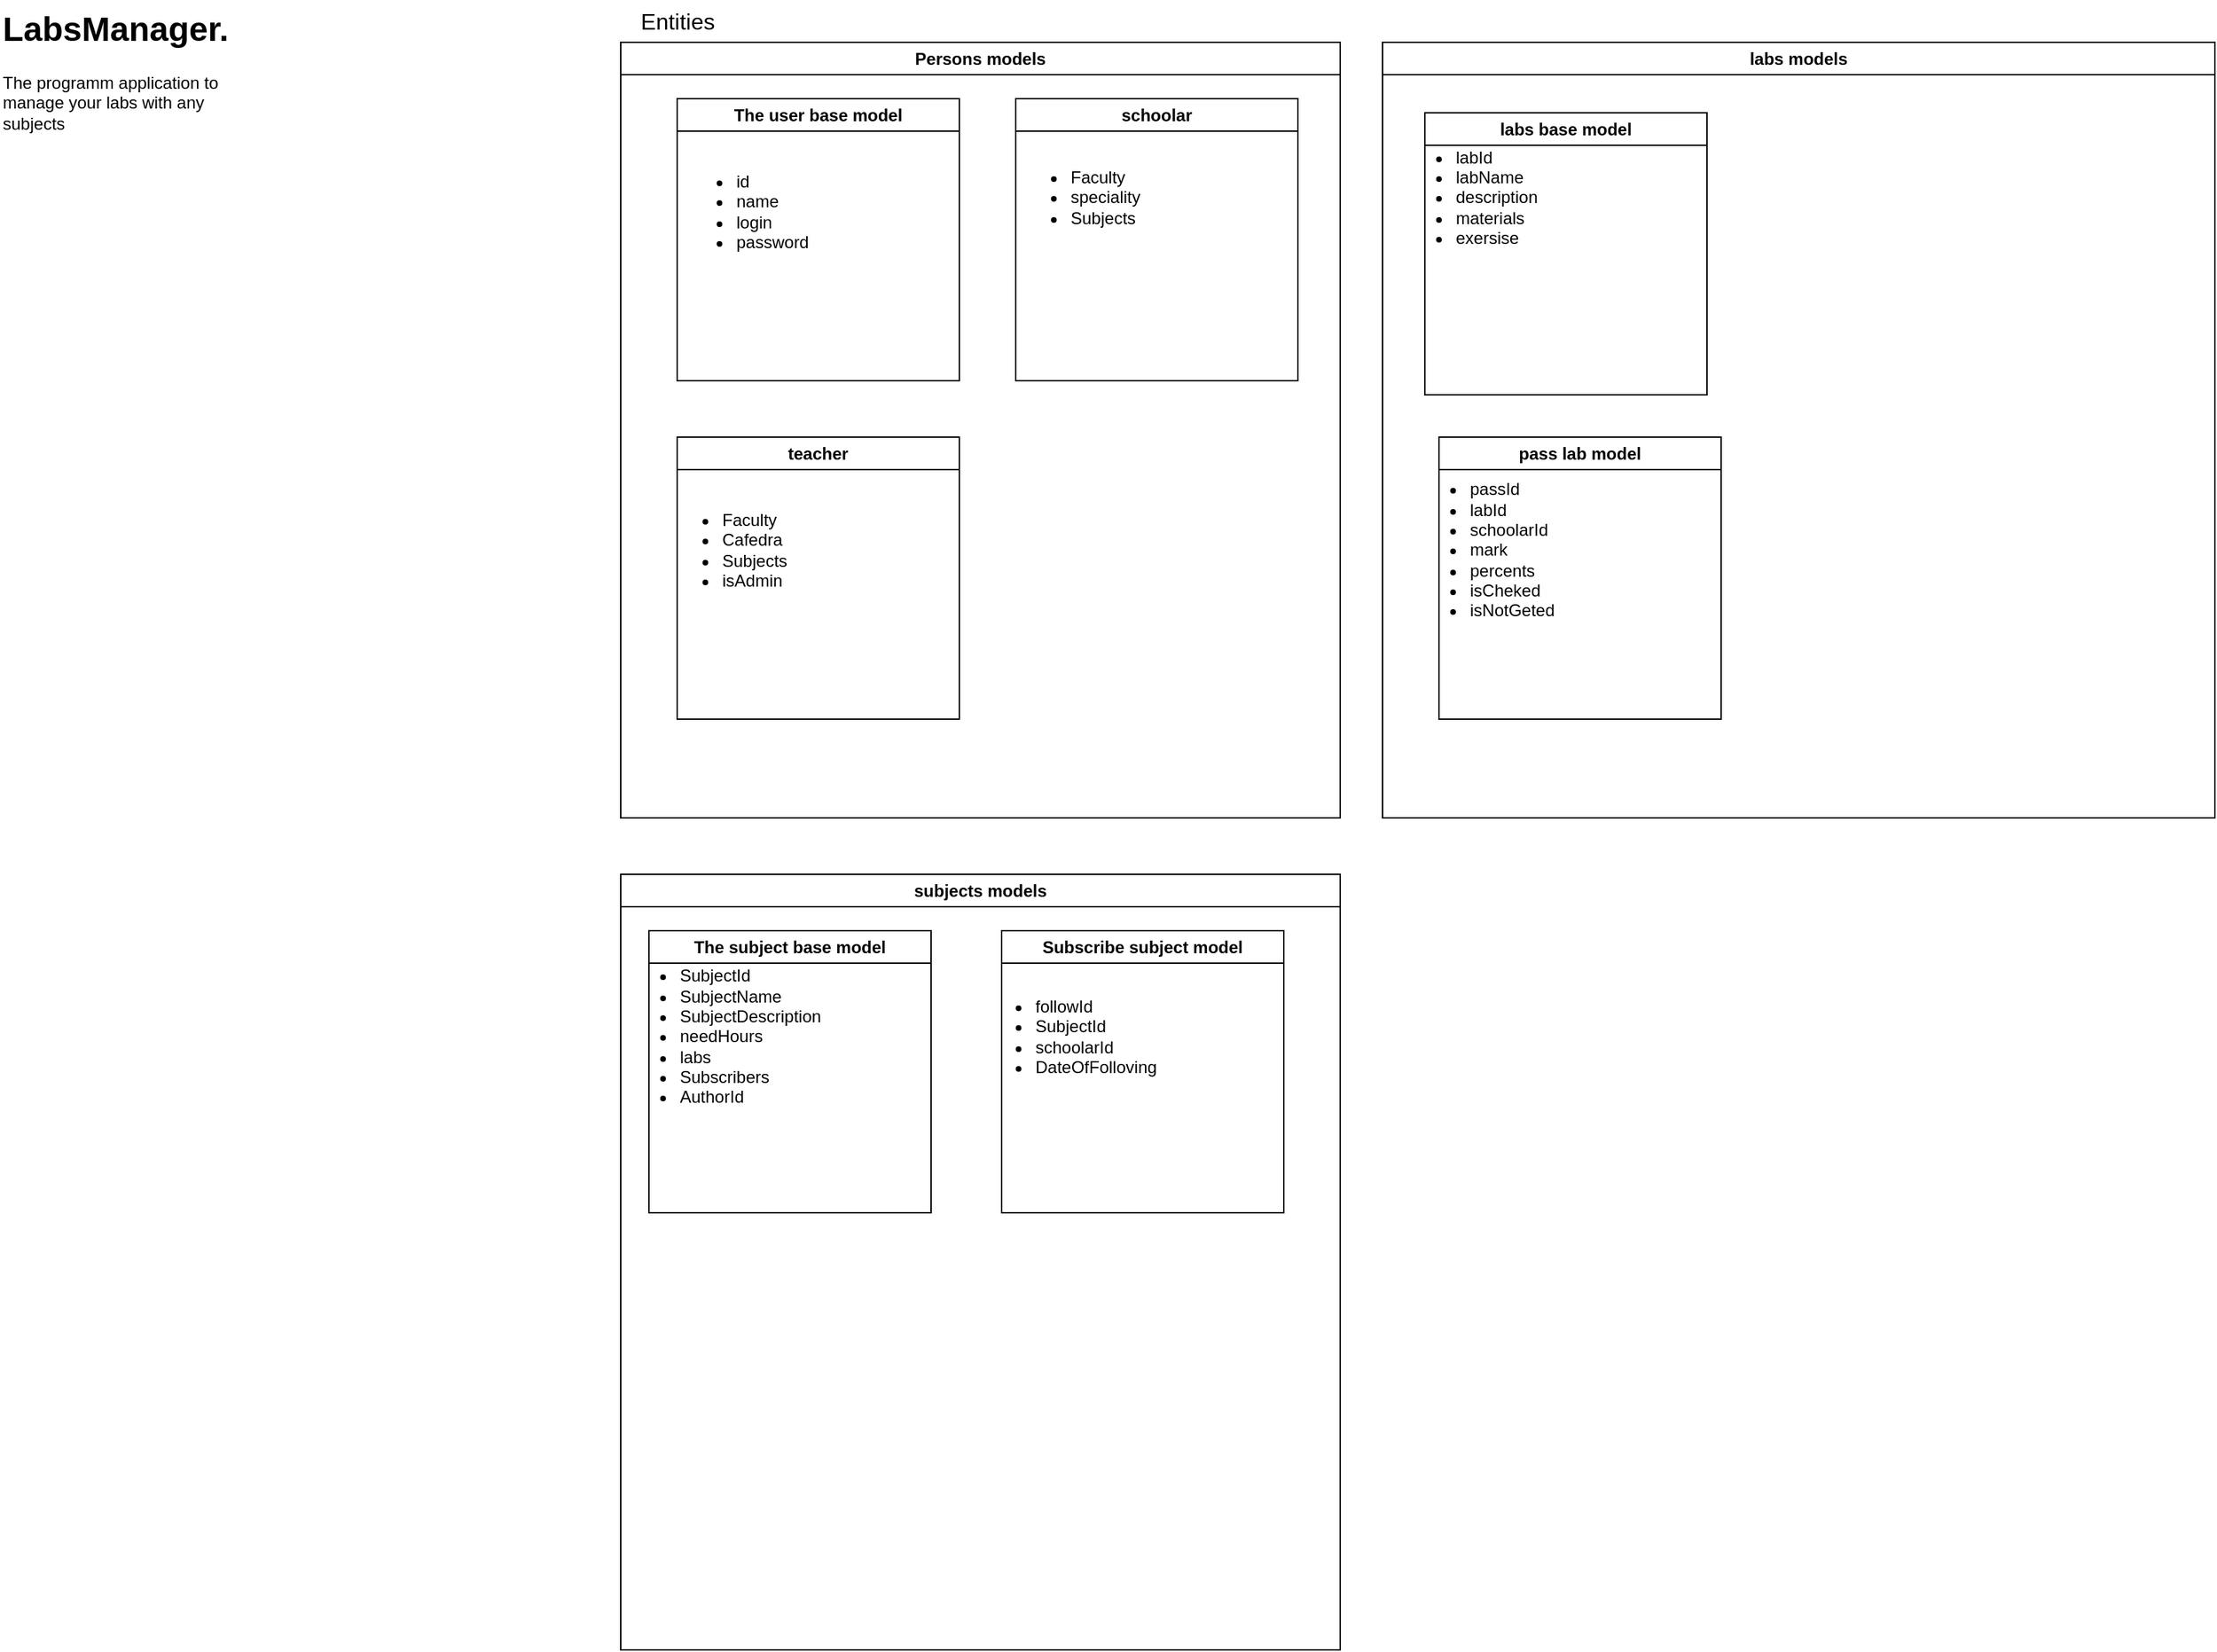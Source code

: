 <mxfile version="24.7.6" pages="4">
  <diagram name="Entities" id="KsgD0CeZF-tsz6_T1cuY">
    <mxGraphModel dx="700" dy="498" grid="1" gridSize="10" guides="1" tooltips="1" connect="1" arrows="1" fold="1" page="1" pageScale="1" pageWidth="1654" pageHeight="2336" math="0" shadow="0">
      <root>
        <mxCell id="0" />
        <mxCell id="1" parent="0" />
        <mxCell id="1DCUiowCOQOJqRZ3j38a-3" value="&lt;h1 style=&quot;margin-top: 0px;&quot;&gt;LabsManager.&lt;/h1&gt;&lt;div&gt;The programm application to manage your labs with any subjects&lt;/div&gt;" style="text;html=1;whiteSpace=wrap;overflow=hidden;rounded=0;" vertex="1" parent="1">
          <mxGeometry y="10" width="180" height="120" as="geometry" />
        </mxCell>
        <mxCell id="1DCUiowCOQOJqRZ3j38a-9" value="&lt;font style=&quot;font-size: 16px;&quot;&gt;Entities&lt;/font&gt;" style="text;html=1;align=center;verticalAlign=middle;resizable=0;points=[];autosize=1;strokeColor=none;fillColor=none;" vertex="1" parent="1">
          <mxGeometry x="440" y="10" width="80" height="30" as="geometry" />
        </mxCell>
        <mxCell id="1DCUiowCOQOJqRZ3j38a-21" value="Persons models" style="swimlane;whiteSpace=wrap;html=1;" vertex="1" parent="1">
          <mxGeometry x="440" y="40" width="510" height="550" as="geometry">
            <mxRectangle x="440" y="40" width="140" height="30" as="alternateBounds" />
          </mxGeometry>
        </mxCell>
        <mxCell id="1DCUiowCOQOJqRZ3j38a-24" value="schoolar" style="swimlane;whiteSpace=wrap;html=1;" vertex="1" parent="1DCUiowCOQOJqRZ3j38a-21">
          <mxGeometry x="280" y="40" width="200" height="200" as="geometry">
            <mxRectangle x="440" y="50" width="150" height="30" as="alternateBounds" />
          </mxGeometry>
        </mxCell>
        <mxCell id="1DCUiowCOQOJqRZ3j38a-42" value="&lt;ul&gt;&lt;li&gt;Faculty&lt;/li&gt;&lt;li&gt;speciality&lt;/li&gt;&lt;li&gt;Subjects&lt;/li&gt;&lt;/ul&gt;" style="text;html=1;align=left;verticalAlign=middle;resizable=0;points=[];autosize=1;strokeColor=none;fillColor=none;" vertex="1" parent="1DCUiowCOQOJqRZ3j38a-24">
          <mxGeometry x="-3" y="30" width="110" height="80" as="geometry" />
        </mxCell>
        <mxCell id="1DCUiowCOQOJqRZ3j38a-23" value="teacher" style="swimlane;whiteSpace=wrap;html=1;" vertex="1" parent="1DCUiowCOQOJqRZ3j38a-21">
          <mxGeometry x="40" y="280" width="200" height="200" as="geometry">
            <mxRectangle x="440" y="50" width="150" height="30" as="alternateBounds" />
          </mxGeometry>
        </mxCell>
        <mxCell id="1DCUiowCOQOJqRZ3j38a-39" value="&lt;ul&gt;&lt;li&gt;Faculty&lt;/li&gt;&lt;li&gt;Cafedra&lt;/li&gt;&lt;li&gt;Subjects&lt;/li&gt;&lt;li&gt;isAdmin&lt;/li&gt;&lt;/ul&gt;" style="text;html=1;align=left;verticalAlign=middle;resizable=0;points=[];autosize=1;strokeColor=none;fillColor=none;" vertex="1" parent="1DCUiowCOQOJqRZ3j38a-23">
          <mxGeometry x="-10" y="30" width="110" height="100" as="geometry" />
        </mxCell>
        <mxCell id="1DCUiowCOQOJqRZ3j38a-22" value="The user base model" style="swimlane;whiteSpace=wrap;html=1;" vertex="1" parent="1DCUiowCOQOJqRZ3j38a-21">
          <mxGeometry x="40" y="40" width="200" height="200" as="geometry">
            <mxRectangle x="440" y="50" width="150" height="30" as="alternateBounds" />
          </mxGeometry>
        </mxCell>
        <mxCell id="1DCUiowCOQOJqRZ3j38a-38" value="&lt;ul&gt;&lt;li&gt;id&lt;/li&gt;&lt;li&gt;name&lt;/li&gt;&lt;li&gt;login&lt;/li&gt;&lt;li&gt;password&lt;/li&gt;&lt;/ul&gt;" style="text;html=1;align=left;verticalAlign=middle;resizable=0;points=[];autosize=1;strokeColor=none;fillColor=none;" vertex="1" parent="1DCUiowCOQOJqRZ3j38a-22">
          <mxGeometry y="30" width="110" height="100" as="geometry" />
        </mxCell>
        <mxCell id="1DCUiowCOQOJqRZ3j38a-26" value="labs models" style="swimlane;whiteSpace=wrap;html=1;" vertex="1" parent="1">
          <mxGeometry x="980" y="40" width="590" height="550" as="geometry" />
        </mxCell>
        <mxCell id="1DCUiowCOQOJqRZ3j38a-27" value="labs base model" style="swimlane;whiteSpace=wrap;html=1;" vertex="1" parent="1DCUiowCOQOJqRZ3j38a-26">
          <mxGeometry x="30" y="50" width="200" height="200" as="geometry" />
        </mxCell>
        <mxCell id="1DCUiowCOQOJqRZ3j38a-32" value="&lt;ul&gt;&lt;li&gt;labId&lt;/li&gt;&lt;li&gt;labName&lt;/li&gt;&lt;li&gt;description&lt;/li&gt;&lt;li&gt;materials&lt;/li&gt;&lt;li&gt;exersise&lt;/li&gt;&lt;/ul&gt;" style="text;html=1;align=left;verticalAlign=middle;resizable=0;points=[];autosize=1;strokeColor=none;fillColor=none;" vertex="1" parent="1DCUiowCOQOJqRZ3j38a-27">
          <mxGeometry x="-20" y="5" width="120" height="110" as="geometry" />
        </mxCell>
        <mxCell id="1DCUiowCOQOJqRZ3j38a-43" value="pass lab model" style="swimlane;whiteSpace=wrap;html=1;" vertex="1" parent="1DCUiowCOQOJqRZ3j38a-26">
          <mxGeometry x="40" y="280" width="200" height="200" as="geometry" />
        </mxCell>
        <mxCell id="1DCUiowCOQOJqRZ3j38a-44" value="&lt;ul&gt;&lt;li&gt;passId&lt;/li&gt;&lt;li&gt;labId&lt;/li&gt;&lt;li&gt;schoolarId&lt;/li&gt;&lt;li&gt;mark&lt;/li&gt;&lt;li&gt;percents&lt;/li&gt;&lt;li&gt;isCheked&lt;/li&gt;&lt;li&gt;isNotGeted&lt;/li&gt;&lt;/ul&gt;" style="text;html=1;align=left;verticalAlign=middle;resizable=0;points=[];autosize=1;strokeColor=none;fillColor=none;" vertex="1" parent="1DCUiowCOQOJqRZ3j38a-43">
          <mxGeometry x="-20" y="10" width="120" height="140" as="geometry" />
        </mxCell>
        <mxCell id="1DCUiowCOQOJqRZ3j38a-33" value="subjects models" style="swimlane;whiteSpace=wrap;html=1;" vertex="1" parent="1">
          <mxGeometry x="440" y="630" width="510" height="550" as="geometry">
            <mxRectangle x="440" y="40" width="140" height="30" as="alternateBounds" />
          </mxGeometry>
        </mxCell>
        <mxCell id="1DCUiowCOQOJqRZ3j38a-45" value="The subject base model" style="swimlane;whiteSpace=wrap;html=1;" vertex="1" parent="1DCUiowCOQOJqRZ3j38a-33">
          <mxGeometry x="20" y="40" width="200" height="200" as="geometry" />
        </mxCell>
        <mxCell id="1DCUiowCOQOJqRZ3j38a-46" value="&lt;ul&gt;&lt;li&gt;SubjectId&lt;/li&gt;&lt;li&gt;SubjectName&lt;/li&gt;&lt;li&gt;SubjectDescription&lt;/li&gt;&lt;li&gt;needHours&lt;/li&gt;&lt;li&gt;labs&lt;/li&gt;&lt;li&gt;Subscribers&lt;/li&gt;&lt;li&gt;AuthorId&lt;/li&gt;&lt;/ul&gt;" style="text;html=1;align=left;verticalAlign=middle;resizable=0;points=[];autosize=1;strokeColor=none;fillColor=none;" vertex="1" parent="1DCUiowCOQOJqRZ3j38a-45">
          <mxGeometry x="-20" y="5" width="160" height="140" as="geometry" />
        </mxCell>
        <mxCell id="1DCUiowCOQOJqRZ3j38a-47" value="Subscribe subject model" style="swimlane;whiteSpace=wrap;html=1;" vertex="1" parent="1DCUiowCOQOJqRZ3j38a-33">
          <mxGeometry x="270" y="40" width="200" height="200" as="geometry" />
        </mxCell>
        <mxCell id="1DCUiowCOQOJqRZ3j38a-49" value="&lt;ul&gt;&lt;li&gt;followId&lt;/li&gt;&lt;li&gt;SubjectId&lt;/li&gt;&lt;li&gt;schoolarId&lt;/li&gt;&lt;li&gt;DateOfFolloving&lt;/li&gt;&lt;/ul&gt;" style="text;html=1;align=left;verticalAlign=middle;resizable=0;points=[];autosize=1;strokeColor=none;fillColor=none;" vertex="1" parent="1DCUiowCOQOJqRZ3j38a-47">
          <mxGeometry x="-18" y="25" width="150" height="100" as="geometry" />
        </mxCell>
      </root>
    </mxGraphModel>
  </diagram>
  <diagram id="huHXx9j0QJzFfPH_eb4y" name="rights">
    <mxGraphModel dx="952" dy="678" grid="1" gridSize="10" guides="1" tooltips="1" connect="1" arrows="1" fold="1" page="1" pageScale="1" pageWidth="1654" pageHeight="2336" math="0" shadow="0">
      <root>
        <mxCell id="0" />
        <mxCell id="1" parent="0" />
        <mxCell id="mD_JKgst_56GkP82Yf19-26" value="schoolar" style="whiteSpace=wrap;html=1;aspect=fixed;" vertex="1" parent="1">
          <mxGeometry x="105" y="40" width="80" height="80" as="geometry" />
        </mxCell>
        <mxCell id="mD_JKgst_56GkP82Yf19-27" value="teacher" style="whiteSpace=wrap;html=1;aspect=fixed;" vertex="1" parent="1">
          <mxGeometry x="705" y="30" width="80" height="80" as="geometry" />
        </mxCell>
        <mxCell id="mD_JKgst_56GkP82Yf19-28" value="admin" style="whiteSpace=wrap;html=1;aspect=fixed;" vertex="1" parent="1">
          <mxGeometry x="1375" y="50" width="80" height="80" as="geometry" />
        </mxCell>
        <mxCell id="mD_JKgst_56GkP82Yf19-29" value="pass labs" style="ellipse;whiteSpace=wrap;html=1;" vertex="1" parent="1">
          <mxGeometry x="60" y="150" width="170" height="80" as="geometry" />
        </mxCell>
        <mxCell id="mD_JKgst_56GkP82Yf19-30" value="follow subject" style="ellipse;whiteSpace=wrap;html=1;" vertex="1" parent="1">
          <mxGeometry x="60" y="260" width="170" height="80" as="geometry" />
        </mxCell>
        <mxCell id="mD_JKgst_56GkP82Yf19-31" value="edit subject" style="ellipse;whiteSpace=wrap;html=1;" vertex="1" parent="1">
          <mxGeometry x="660" y="160" width="170" height="80" as="geometry" />
        </mxCell>
        <mxCell id="mD_JKgst_56GkP82Yf19-32" value="create subject" style="ellipse;whiteSpace=wrap;html=1;" vertex="1" parent="1">
          <mxGeometry x="490" y="130" width="170" height="80" as="geometry" />
        </mxCell>
        <mxCell id="mD_JKgst_56GkP82Yf19-33" value="create labs" style="ellipse;whiteSpace=wrap;html=1;" vertex="1" parent="1">
          <mxGeometry x="820" y="90" width="170" height="80" as="geometry" />
        </mxCell>
        <mxCell id="mD_JKgst_56GkP82Yf19-34" value="review labs" style="ellipse;whiteSpace=wrap;html=1;" vertex="1" parent="1">
          <mxGeometry x="510" y="240" width="170" height="80" as="geometry" />
        </mxCell>
        <mxCell id="mD_JKgst_56GkP82Yf19-35" value="edit labs" style="ellipse;whiteSpace=wrap;html=1;" vertex="1" parent="1">
          <mxGeometry x="820" y="220" width="170" height="80" as="geometry" />
        </mxCell>
        <mxCell id="mD_JKgst_56GkP82Yf19-38" value="edit subject" style="ellipse;whiteSpace=wrap;html=1;" vertex="1" parent="1">
          <mxGeometry x="1465" y="180" width="170" height="80" as="geometry" />
        </mxCell>
        <mxCell id="mD_JKgst_56GkP82Yf19-39" value="edit labs" style="ellipse;whiteSpace=wrap;html=1;" vertex="1" parent="1">
          <mxGeometry x="1225" y="170" width="170" height="80" as="geometry" />
        </mxCell>
        <mxCell id="mD_JKgst_56GkP82Yf19-40" value="edit marks" style="ellipse;whiteSpace=wrap;html=1;" vertex="1" parent="1">
          <mxGeometry x="1330" y="270" width="170" height="80" as="geometry" />
        </mxCell>
        <mxCell id="oUdXoqXR9IPmNCe04e34-1" value="view mark" style="ellipse;whiteSpace=wrap;html=1;" vertex="1" parent="1">
          <mxGeometry x="60" y="360" width="170" height="80" as="geometry" />
        </mxCell>
        <mxCell id="oUdXoqXR9IPmNCe04e34-2" value="view mark" style="ellipse;whiteSpace=wrap;html=1;" vertex="1" parent="1">
          <mxGeometry x="690" y="290" width="170" height="80" as="geometry" />
        </mxCell>
        <mxCell id="8SQeGzeq6VapKLH727NP-1" value="view average mark of subject" style="ellipse;whiteSpace=wrap;html=1;" vertex="1" parent="1">
          <mxGeometry x="60" y="460" width="170" height="80" as="geometry" />
        </mxCell>
      </root>
    </mxGraphModel>
  </diagram>
  <diagram id="AQicl5HXcljPFsrM3Hvy" name="Страница — 3">
    <mxGraphModel dx="850" dy="605" grid="1" gridSize="10" guides="1" tooltips="1" connect="1" arrows="1" fold="1" page="1" pageScale="1" pageWidth="1654" pageHeight="2336" math="0" shadow="0">
      <root>
        <mxCell id="0" />
        <mxCell id="1" parent="0" />
        <mxCell id="v-yZmL56en7-qOuZGWpk-1" style="edgeStyle=orthogonalEdgeStyle;rounded=0;orthogonalLoop=1;jettySize=auto;html=1;" parent="1" source="v-yZmL56en7-qOuZGWpk-4" target="v-yZmL56en7-qOuZGWpk-11" edge="1">
          <mxGeometry relative="1" as="geometry" />
        </mxCell>
        <mxCell id="v-yZmL56en7-qOuZGWpk-2" style="edgeStyle=orthogonalEdgeStyle;rounded=0;orthogonalLoop=1;jettySize=auto;html=1;" parent="1" source="v-yZmL56en7-qOuZGWpk-4" target="v-yZmL56en7-qOuZGWpk-8" edge="1">
          <mxGeometry relative="1" as="geometry">
            <Array as="points">
              <mxPoint x="470" y="210" />
              <mxPoint x="690" y="210" />
            </Array>
          </mxGeometry>
        </mxCell>
        <mxCell id="v-yZmL56en7-qOuZGWpk-3" style="edgeStyle=orthogonalEdgeStyle;rounded=0;orthogonalLoop=1;jettySize=auto;html=1;" parent="1" source="v-yZmL56en7-qOuZGWpk-4" target="v-yZmL56en7-qOuZGWpk-17" edge="1">
          <mxGeometry relative="1" as="geometry">
            <Array as="points">
              <mxPoint x="470" y="350" />
              <mxPoint x="690" y="350" />
            </Array>
          </mxGeometry>
        </mxCell>
        <mxCell id="v-yZmL56en7-qOuZGWpk-4" value="Login" style="whiteSpace=wrap;html=1;aspect=fixed;" parent="1" vertex="1">
          <mxGeometry x="430" y="250" width="80" height="80" as="geometry" />
        </mxCell>
        <mxCell id="v-yZmL56en7-qOuZGWpk-5" style="edgeStyle=orthogonalEdgeStyle;rounded=0;orthogonalLoop=1;jettySize=auto;html=1;" parent="1" source="v-yZmL56en7-qOuZGWpk-8" target="v-yZmL56en7-qOuZGWpk-24" edge="1">
          <mxGeometry relative="1" as="geometry" />
        </mxCell>
        <mxCell id="v-yZmL56en7-qOuZGWpk-6" style="edgeStyle=orthogonalEdgeStyle;rounded=0;orthogonalLoop=1;jettySize=auto;html=1;" parent="1" source="v-yZmL56en7-qOuZGWpk-8" target="v-yZmL56en7-qOuZGWpk-25" edge="1">
          <mxGeometry relative="1" as="geometry" />
        </mxCell>
        <mxCell id="v-yZmL56en7-qOuZGWpk-7" style="edgeStyle=orthogonalEdgeStyle;rounded=0;orthogonalLoop=1;jettySize=auto;html=1;" parent="1" source="v-yZmL56en7-qOuZGWpk-8" target="v-yZmL56en7-qOuZGWpk-29" edge="1">
          <mxGeometry relative="1" as="geometry" />
        </mxCell>
        <mxCell id="v-yZmL56en7-qOuZGWpk-8" value="admin" style="whiteSpace=wrap;html=1;aspect=fixed;" parent="1" vertex="1">
          <mxGeometry x="675" y="90" width="80" height="80" as="geometry" />
        </mxCell>
        <mxCell id="v-yZmL56en7-qOuZGWpk-9" style="edgeStyle=orthogonalEdgeStyle;rounded=0;orthogonalLoop=1;jettySize=auto;html=1;" parent="1" source="v-yZmL56en7-qOuZGWpk-11" target="v-yZmL56en7-qOuZGWpk-22" edge="1">
          <mxGeometry relative="1" as="geometry" />
        </mxCell>
        <mxCell id="v-yZmL56en7-qOuZGWpk-10" style="edgeStyle=orthogonalEdgeStyle;rounded=0;orthogonalLoop=1;jettySize=auto;html=1;" parent="1" source="v-yZmL56en7-qOuZGWpk-11" target="v-yZmL56en7-qOuZGWpk-23" edge="1">
          <mxGeometry relative="1" as="geometry">
            <Array as="points">
              <mxPoint x="995" y="320" />
            </Array>
          </mxGeometry>
        </mxCell>
        <mxCell id="v-yZmL56en7-qOuZGWpk-11" value="schoolar" style="whiteSpace=wrap;html=1;aspect=fixed;" parent="1" vertex="1">
          <mxGeometry x="770" y="250" width="80" height="80" as="geometry" />
        </mxCell>
        <mxCell id="v-yZmL56en7-qOuZGWpk-12" style="edgeStyle=orthogonalEdgeStyle;rounded=0;orthogonalLoop=1;jettySize=auto;html=1;" parent="1" source="v-yZmL56en7-qOuZGWpk-17" target="v-yZmL56en7-qOuZGWpk-18" edge="1">
          <mxGeometry relative="1" as="geometry" />
        </mxCell>
        <mxCell id="v-yZmL56en7-qOuZGWpk-13" style="edgeStyle=orthogonalEdgeStyle;rounded=0;orthogonalLoop=1;jettySize=auto;html=1;" parent="1" source="v-yZmL56en7-qOuZGWpk-17" target="v-yZmL56en7-qOuZGWpk-21" edge="1">
          <mxGeometry relative="1" as="geometry" />
        </mxCell>
        <mxCell id="v-yZmL56en7-qOuZGWpk-14" style="edgeStyle=orthogonalEdgeStyle;rounded=0;orthogonalLoop=1;jettySize=auto;html=1;" parent="1" source="v-yZmL56en7-qOuZGWpk-17" target="v-yZmL56en7-qOuZGWpk-19" edge="1">
          <mxGeometry relative="1" as="geometry" />
        </mxCell>
        <mxCell id="v-yZmL56en7-qOuZGWpk-15" style="edgeStyle=orthogonalEdgeStyle;rounded=0;orthogonalLoop=1;jettySize=auto;html=1;" parent="1" source="v-yZmL56en7-qOuZGWpk-17" target="v-yZmL56en7-qOuZGWpk-20" edge="1">
          <mxGeometry relative="1" as="geometry" />
        </mxCell>
        <mxCell id="v-yZmL56en7-qOuZGWpk-16" style="edgeStyle=orthogonalEdgeStyle;rounded=0;orthogonalLoop=1;jettySize=auto;html=1;" parent="1" source="v-yZmL56en7-qOuZGWpk-17" target="v-yZmL56en7-qOuZGWpk-28" edge="1">
          <mxGeometry relative="1" as="geometry" />
        </mxCell>
        <mxCell id="v-yZmL56en7-qOuZGWpk-17" value="teacher" style="whiteSpace=wrap;html=1;aspect=fixed;" parent="1" vertex="1">
          <mxGeometry x="650" y="410" width="80" height="80" as="geometry" />
        </mxCell>
        <mxCell id="v-yZmL56en7-qOuZGWpk-18" value="create subject" style="ellipse;whiteSpace=wrap;html=1;" parent="1" vertex="1">
          <mxGeometry x="300" y="390" width="170" height="80" as="geometry" />
        </mxCell>
        <mxCell id="v-yZmL56en7-qOuZGWpk-19" value="edit subject" style="ellipse;whiteSpace=wrap;html=1;" parent="1" vertex="1">
          <mxGeometry x="430" y="640" width="170" height="80" as="geometry" />
        </mxCell>
        <mxCell id="v-yZmL56en7-qOuZGWpk-20" value="review labs" style="ellipse;whiteSpace=wrap;html=1;" parent="1" vertex="1">
          <mxGeometry x="630" y="650" width="170" height="80" as="geometry" />
        </mxCell>
        <mxCell id="v-yZmL56en7-qOuZGWpk-21" value="create labs" style="ellipse;whiteSpace=wrap;html=1;" parent="1" vertex="1">
          <mxGeometry x="750" y="550" width="170" height="80" as="geometry" />
        </mxCell>
        <mxCell id="v-yZmL56en7-qOuZGWpk-22" value="follow subject" style="ellipse;whiteSpace=wrap;html=1;" parent="1" vertex="1">
          <mxGeometry x="990" y="240" width="170" height="80" as="geometry" />
        </mxCell>
        <mxCell id="v-yZmL56en7-qOuZGWpk-23" value="pass labs" style="ellipse;whiteSpace=wrap;html=1;" parent="1" vertex="1">
          <mxGeometry x="910" y="360" width="170" height="80" as="geometry" />
        </mxCell>
        <mxCell id="v-yZmL56en7-qOuZGWpk-24" value="edit subject" style="ellipse;whiteSpace=wrap;html=1;" parent="1" vertex="1">
          <mxGeometry x="830" y="40" width="170" height="80" as="geometry" />
        </mxCell>
        <mxCell id="v-yZmL56en7-qOuZGWpk-25" value="edit labs" style="ellipse;whiteSpace=wrap;html=1;" parent="1" vertex="1">
          <mxGeometry x="830" y="150" width="170" height="80" as="geometry" />
        </mxCell>
        <mxCell id="v-yZmL56en7-qOuZGWpk-26" style="edgeStyle=orthogonalEdgeStyle;rounded=0;orthogonalLoop=1;jettySize=auto;html=1;" parent="1" source="v-yZmL56en7-qOuZGWpk-27" target="v-yZmL56en7-qOuZGWpk-4" edge="1">
          <mxGeometry relative="1" as="geometry" />
        </mxCell>
        <mxCell id="v-yZmL56en7-qOuZGWpk-27" value="" style="ellipse;whiteSpace=wrap;html=1;aspect=fixed;" parent="1" vertex="1">
          <mxGeometry x="110" y="250" width="80" height="80" as="geometry" />
        </mxCell>
        <mxCell id="v-yZmL56en7-qOuZGWpk-28" value="edit labs" style="ellipse;whiteSpace=wrap;html=1;" parent="1" vertex="1">
          <mxGeometry x="940" y="490" width="170" height="80" as="geometry" />
        </mxCell>
        <mxCell id="v-yZmL56en7-qOuZGWpk-29" value="edit marks" style="ellipse;whiteSpace=wrap;html=1;" parent="1" vertex="1">
          <mxGeometry x="1040" y="90" width="170" height="80" as="geometry" />
        </mxCell>
        <mxCell id="eRAdUYBpEnv9EPYx8ZTP-3" value="" style="edgeStyle=orthogonalEdgeStyle;rounded=0;orthogonalLoop=1;jettySize=auto;html=1;" edge="1" parent="1" source="eRAdUYBpEnv9EPYx8ZTP-1" target="eRAdUYBpEnv9EPYx8ZTP-2">
          <mxGeometry relative="1" as="geometry" />
        </mxCell>
        <mxCell id="eRAdUYBpEnv9EPYx8ZTP-1" value="" style="ellipse;whiteSpace=wrap;html=1;aspect=fixed;" vertex="1" parent="1">
          <mxGeometry x="20" y="1000" width="80" height="80" as="geometry" />
        </mxCell>
        <mxCell id="eRAdUYBpEnv9EPYx8ZTP-5" style="edgeStyle=orthogonalEdgeStyle;rounded=0;orthogonalLoop=1;jettySize=auto;html=1;" edge="1" parent="1" source="eRAdUYBpEnv9EPYx8ZTP-2" target="eRAdUYBpEnv9EPYx8ZTP-4">
          <mxGeometry relative="1" as="geometry">
            <Array as="points">
              <mxPoint x="300" y="1040" />
              <mxPoint x="300" y="930" />
            </Array>
          </mxGeometry>
        </mxCell>
        <mxCell id="eRAdUYBpEnv9EPYx8ZTP-7" style="edgeStyle=orthogonalEdgeStyle;rounded=0;orthogonalLoop=1;jettySize=auto;html=1;" edge="1" parent="1" source="eRAdUYBpEnv9EPYx8ZTP-2" target="eRAdUYBpEnv9EPYx8ZTP-6">
          <mxGeometry relative="1" as="geometry" />
        </mxCell>
        <mxCell id="eRAdUYBpEnv9EPYx8ZTP-2" value="Страница входа" style="rounded=1;whiteSpace=wrap;html=1;" vertex="1" parent="1">
          <mxGeometry x="160" y="1010" width="120" height="60" as="geometry" />
        </mxCell>
        <mxCell id="eRAdUYBpEnv9EPYx8ZTP-8" style="edgeStyle=orthogonalEdgeStyle;rounded=0;orthogonalLoop=1;jettySize=auto;html=1;" edge="1" parent="1" source="eRAdUYBpEnv9EPYx8ZTP-4" target="eRAdUYBpEnv9EPYx8ZTP-2">
          <mxGeometry relative="1" as="geometry">
            <Array as="points">
              <mxPoint x="500" y="930" />
              <mxPoint x="500" y="860" />
              <mxPoint x="220" y="860" />
            </Array>
          </mxGeometry>
        </mxCell>
        <mxCell id="eRAdUYBpEnv9EPYx8ZTP-4" value="регистрация" style="rounded=1;whiteSpace=wrap;html=1;" vertex="1" parent="1">
          <mxGeometry x="360" y="900" width="120" height="60" as="geometry" />
        </mxCell>
        <mxCell id="f7xMPnvNVTI24pST-_pp-1" style="edgeStyle=orthogonalEdgeStyle;rounded=0;orthogonalLoop=1;jettySize=auto;html=1;" edge="1" parent="1" source="eRAdUYBpEnv9EPYx8ZTP-6">
          <mxGeometry relative="1" as="geometry">
            <mxPoint x="640" y="1080" as="targetPoint" />
          </mxGeometry>
        </mxCell>
        <mxCell id="_PCKiq_BGubsmle9Wr8a-9" style="edgeStyle=orthogonalEdgeStyle;rounded=0;orthogonalLoop=1;jettySize=auto;html=1;" edge="1" parent="1" source="eRAdUYBpEnv9EPYx8ZTP-6" target="_PCKiq_BGubsmle9Wr8a-8">
          <mxGeometry relative="1" as="geometry">
            <Array as="points">
              <mxPoint x="1170" y="1040" />
            </Array>
          </mxGeometry>
        </mxCell>
        <mxCell id="eRAdUYBpEnv9EPYx8ZTP-6" value="авторизация" style="rounded=1;whiteSpace=wrap;html=1;" vertex="1" parent="1">
          <mxGeometry x="360" y="1010" width="120" height="60" as="geometry" />
        </mxCell>
        <mxCell id="f7xMPnvNVTI24pST-_pp-2" value="Авторизация&amp;nbsp;&lt;div&gt;как &quot;студент&quot;&amp;nbsp;&lt;/div&gt;" style="text;html=1;align=center;verticalAlign=middle;resizable=0;points=[];autosize=1;strokeColor=none;fillColor=none;" vertex="1" parent="1">
          <mxGeometry x="630" y="1040" width="100" height="40" as="geometry" />
        </mxCell>
        <mxCell id="eObruiUJzkjZ-gW_uKWM-5" value="" style="edgeStyle=orthogonalEdgeStyle;rounded=0;orthogonalLoop=1;jettySize=auto;html=1;" edge="1" parent="1" source="f7xMPnvNVTI24pST-_pp-3" target="f7xMPnvNVTI24pST-_pp-6">
          <mxGeometry relative="1" as="geometry" />
        </mxCell>
        <mxCell id="f7xMPnvNVTI24pST-_pp-3" value="список лаб" style="rounded=1;whiteSpace=wrap;html=1;" vertex="1" parent="1">
          <mxGeometry x="490" y="1330" width="120" height="60" as="geometry" />
        </mxCell>
        <mxCell id="_PCKiq_BGubsmle9Wr8a-1" value="" style="edgeStyle=orthogonalEdgeStyle;rounded=0;orthogonalLoop=1;jettySize=auto;html=1;" edge="1" parent="1" source="f7xMPnvNVTI24pST-_pp-4" target="f7xMPnvNVTI24pST-_pp-7">
          <mxGeometry relative="1" as="geometry" />
        </mxCell>
        <mxCell id="BuqJQISKk2nISYqwEmie-8" value="" style="edgeStyle=orthogonalEdgeStyle;rounded=0;orthogonalLoop=1;jettySize=auto;html=1;" edge="1" parent="1" source="f7xMPnvNVTI24pST-_pp-4" target="BuqJQISKk2nISYqwEmie-7">
          <mxGeometry relative="1" as="geometry" />
        </mxCell>
        <mxCell id="f7xMPnvNVTI24pST-_pp-4" value="профиль" style="rounded=1;whiteSpace=wrap;html=1;" vertex="1" parent="1">
          <mxGeometry x="810" y="1168" width="120" height="60" as="geometry" />
        </mxCell>
        <mxCell id="f7xMPnvNVTI24pST-_pp-5" value="сдать лабу" style="rounded=1;whiteSpace=wrap;html=1;" vertex="1" parent="1">
          <mxGeometry x="490" y="1490" width="120" height="60" as="geometry" />
        </mxCell>
        <mxCell id="eObruiUJzkjZ-gW_uKWM-6" value="" style="edgeStyle=orthogonalEdgeStyle;rounded=0;orthogonalLoop=1;jettySize=auto;html=1;" edge="1" parent="1" source="f7xMPnvNVTI24pST-_pp-6" target="f7xMPnvNVTI24pST-_pp-5">
          <mxGeometry relative="1" as="geometry" />
        </mxCell>
        <mxCell id="f7xMPnvNVTI24pST-_pp-6" value="открыть 1 лабу" style="rounded=1;whiteSpace=wrap;html=1;" vertex="1" parent="1">
          <mxGeometry x="490" y="1410" width="120" height="60" as="geometry" />
        </mxCell>
        <mxCell id="f7xMPnvNVTI24pST-_pp-7" value="таблица успеваемости&lt;div&gt;по лабам&lt;/div&gt;" style="rounded=1;whiteSpace=wrap;html=1;" vertex="1" parent="1">
          <mxGeometry x="810" y="1290" width="120" height="60" as="geometry" />
        </mxCell>
        <mxCell id="eObruiUJzkjZ-gW_uKWM-7" value="" style="edgeStyle=orthogonalEdgeStyle;rounded=0;orthogonalLoop=1;jettySize=auto;html=1;" edge="1" parent="1" source="f7xMPnvNVTI24pST-_pp-8" target="f7xMPnvNVTI24pST-_pp-9">
          <mxGeometry relative="1" as="geometry" />
        </mxCell>
        <mxCell id="f7xMPnvNVTI24pST-_pp-8" value="все предметы" style="rounded=1;whiteSpace=wrap;html=1;" vertex="1" parent="1">
          <mxGeometry x="330" y="1169" width="120" height="60" as="geometry" />
        </mxCell>
        <mxCell id="eObruiUJzkjZ-gW_uKWM-9" value="" style="edgeStyle=orthogonalEdgeStyle;rounded=0;orthogonalLoop=1;jettySize=auto;html=1;" edge="1" parent="1" source="f7xMPnvNVTI24pST-_pp-9" target="f7xMPnvNVTI24pST-_pp-10">
          <mxGeometry relative="1" as="geometry" />
        </mxCell>
        <mxCell id="f7xMPnvNVTI24pST-_pp-9" value="выбрать 1 предмет" style="rounded=1;whiteSpace=wrap;html=1;" vertex="1" parent="1">
          <mxGeometry x="330" y="1251" width="120" height="60" as="geometry" />
        </mxCell>
        <mxCell id="f7xMPnvNVTI24pST-_pp-10" value="подписаться на предмет" style="rounded=1;whiteSpace=wrap;html=1;" vertex="1" parent="1">
          <mxGeometry x="330" y="1331" width="120" height="60" as="geometry" />
        </mxCell>
        <mxCell id="eObruiUJzkjZ-gW_uKWM-4" value="" style="edgeStyle=orthogonalEdgeStyle;rounded=0;orthogonalLoop=1;jettySize=auto;html=1;" edge="1" parent="1" source="f7xMPnvNVTI24pST-_pp-11" target="f7xMPnvNVTI24pST-_pp-12">
          <mxGeometry relative="1" as="geometry" />
        </mxCell>
        <mxCell id="f7xMPnvNVTI24pST-_pp-11" value="список моих&amp;nbsp;&lt;div&gt;предметов&lt;/div&gt;" style="rounded=1;whiteSpace=wrap;html=1;" vertex="1" parent="1">
          <mxGeometry x="490" y="1168" width="120" height="60" as="geometry" />
        </mxCell>
        <mxCell id="eObruiUJzkjZ-gW_uKWM-2" style="edgeStyle=orthogonalEdgeStyle;rounded=0;orthogonalLoop=1;jettySize=auto;html=1;" edge="1" parent="1" source="f7xMPnvNVTI24pST-_pp-12" target="eObruiUJzkjZ-gW_uKWM-1">
          <mxGeometry relative="1" as="geometry" />
        </mxCell>
        <mxCell id="eObruiUJzkjZ-gW_uKWM-3" value="" style="edgeStyle=orthogonalEdgeStyle;rounded=0;orthogonalLoop=1;jettySize=auto;html=1;" edge="1" parent="1" source="f7xMPnvNVTI24pST-_pp-12" target="f7xMPnvNVTI24pST-_pp-3">
          <mxGeometry relative="1" as="geometry" />
        </mxCell>
        <mxCell id="f7xMPnvNVTI24pST-_pp-12" value="выбрать 1 предмет" style="rounded=1;whiteSpace=wrap;html=1;" vertex="1" parent="1">
          <mxGeometry x="490" y="1250" width="120" height="60" as="geometry" />
        </mxCell>
        <mxCell id="eObruiUJzkjZ-gW_uKWM-1" value="просмотреть&amp;nbsp;&lt;div&gt;среднюю оценку&lt;/div&gt;" style="rounded=1;whiteSpace=wrap;html=1;" vertex="1" parent="1">
          <mxGeometry x="645" y="1330" width="120" height="60" as="geometry" />
        </mxCell>
        <mxCell id="eObruiUJzkjZ-gW_uKWM-10" value="просмотреть оценку" style="rounded=1;whiteSpace=wrap;html=1;" vertex="1" parent="1">
          <mxGeometry x="645" y="1490" width="120" height="60" as="geometry" />
        </mxCell>
        <mxCell id="eObruiUJzkjZ-gW_uKWM-11" style="edgeStyle=orthogonalEdgeStyle;rounded=0;orthogonalLoop=1;jettySize=auto;html=1;" edge="1" parent="1" source="f7xMPnvNVTI24pST-_pp-6" target="eObruiUJzkjZ-gW_uKWM-10">
          <mxGeometry relative="1" as="geometry" />
        </mxCell>
        <mxCell id="_PCKiq_BGubsmle9Wr8a-4" style="edgeStyle=orthogonalEdgeStyle;rounded=0;orthogonalLoop=1;jettySize=auto;html=1;" edge="1" parent="1" source="_PCKiq_BGubsmle9Wr8a-3" target="f7xMPnvNVTI24pST-_pp-8">
          <mxGeometry relative="1" as="geometry">
            <Array as="points">
              <mxPoint x="640" y="1110" />
              <mxPoint x="390" y="1110" />
            </Array>
          </mxGeometry>
        </mxCell>
        <mxCell id="_PCKiq_BGubsmle9Wr8a-5" style="edgeStyle=orthogonalEdgeStyle;rounded=0;orthogonalLoop=1;jettySize=auto;html=1;" edge="1" parent="1" source="_PCKiq_BGubsmle9Wr8a-3" target="f7xMPnvNVTI24pST-_pp-11">
          <mxGeometry relative="1" as="geometry" />
        </mxCell>
        <mxCell id="_PCKiq_BGubsmle9Wr8a-6" style="edgeStyle=orthogonalEdgeStyle;rounded=0;orthogonalLoop=1;jettySize=auto;html=1;" edge="1" parent="1" source="_PCKiq_BGubsmle9Wr8a-3" target="f7xMPnvNVTI24pST-_pp-4">
          <mxGeometry relative="1" as="geometry">
            <Array as="points">
              <mxPoint x="640" y="1110" />
              <mxPoint x="870" y="1110" />
            </Array>
          </mxGeometry>
        </mxCell>
        <mxCell id="_PCKiq_BGubsmle9Wr8a-3" value="" style="rounded=0;whiteSpace=wrap;html=1;fillColor=#000000;" vertex="1" parent="1">
          <mxGeometry x="580" y="1080" width="120" height="10" as="geometry" />
        </mxCell>
        <mxCell id="_PCKiq_BGubsmle9Wr8a-7" value="Авторизация&amp;nbsp;&lt;div&gt;как &quot;преподователь&quot;&amp;nbsp;&lt;/div&gt;" style="text;html=1;align=center;verticalAlign=middle;resizable=0;points=[];autosize=1;strokeColor=none;fillColor=none;" vertex="1" parent="1">
          <mxGeometry x="1160" y="1040" width="140" height="40" as="geometry" />
        </mxCell>
        <mxCell id="PtBZGWDJ2ZvRF6TT_lEy-6" style="edgeStyle=orthogonalEdgeStyle;rounded=0;orthogonalLoop=1;jettySize=auto;html=1;" edge="1" parent="1" source="_PCKiq_BGubsmle9Wr8a-8" target="_PCKiq_BGubsmle9Wr8a-11">
          <mxGeometry relative="1" as="geometry" />
        </mxCell>
        <mxCell id="PtBZGWDJ2ZvRF6TT_lEy-7" style="edgeStyle=orthogonalEdgeStyle;rounded=0;orthogonalLoop=1;jettySize=auto;html=1;" edge="1" parent="1" source="_PCKiq_BGubsmle9Wr8a-8" target="PtBZGWDJ2ZvRF6TT_lEy-1">
          <mxGeometry relative="1" as="geometry">
            <Array as="points">
              <mxPoint x="1180" y="1120" />
              <mxPoint x="1280" y="1120" />
            </Array>
          </mxGeometry>
        </mxCell>
        <mxCell id="BuqJQISKk2nISYqwEmie-12" style="edgeStyle=orthogonalEdgeStyle;rounded=0;orthogonalLoop=1;jettySize=auto;html=1;" edge="1" parent="1" source="_PCKiq_BGubsmle9Wr8a-8" target="BuqJQISKk2nISYqwEmie-10">
          <mxGeometry relative="1" as="geometry">
            <Array as="points">
              <mxPoint x="1180" y="1120" />
              <mxPoint x="1430" y="1120" />
            </Array>
          </mxGeometry>
        </mxCell>
        <mxCell id="_PCKiq_BGubsmle9Wr8a-8" value="" style="rounded=0;whiteSpace=wrap;html=1;fillColor=#000000;" vertex="1" parent="1">
          <mxGeometry x="1120" y="1080" width="120" height="10" as="geometry" />
        </mxCell>
        <mxCell id="_PCKiq_BGubsmle9Wr8a-10" value="проверить лабу" style="rounded=1;whiteSpace=wrap;html=1;" vertex="1" parent="1">
          <mxGeometry x="950" y="1502" width="120" height="60" as="geometry" />
        </mxCell>
        <mxCell id="_PCKiq_BGubsmle9Wr8a-15" value="" style="edgeStyle=orthogonalEdgeStyle;rounded=0;orthogonalLoop=1;jettySize=auto;html=1;" edge="1" parent="1" source="_PCKiq_BGubsmle9Wr8a-11" target="_PCKiq_BGubsmle9Wr8a-12">
          <mxGeometry relative="1" as="geometry" />
        </mxCell>
        <mxCell id="_PCKiq_BGubsmle9Wr8a-11" value="список моих&amp;nbsp;&lt;div&gt;предметов&lt;/div&gt;" style="rounded=1;whiteSpace=wrap;html=1;" vertex="1" parent="1">
          <mxGeometry x="1055" y="1160" width="120" height="60" as="geometry" />
        </mxCell>
        <mxCell id="_PCKiq_BGubsmle9Wr8a-16" value="" style="edgeStyle=orthogonalEdgeStyle;rounded=0;orthogonalLoop=1;jettySize=auto;html=1;" edge="1" parent="1" source="_PCKiq_BGubsmle9Wr8a-12" target="_PCKiq_BGubsmle9Wr8a-13">
          <mxGeometry relative="1" as="geometry">
            <Array as="points">
              <mxPoint x="1115" y="1322" />
              <mxPoint x="1010" y="1322" />
            </Array>
          </mxGeometry>
        </mxCell>
        <mxCell id="_PCKiq_BGubsmle9Wr8a-20" style="edgeStyle=orthogonalEdgeStyle;rounded=0;orthogonalLoop=1;jettySize=auto;html=1;" edge="1" parent="1" source="_PCKiq_BGubsmle9Wr8a-12" target="_PCKiq_BGubsmle9Wr8a-19">
          <mxGeometry relative="1" as="geometry" />
        </mxCell>
        <mxCell id="_PCKiq_BGubsmle9Wr8a-24" style="edgeStyle=orthogonalEdgeStyle;rounded=0;orthogonalLoop=1;jettySize=auto;html=1;" edge="1" parent="1" source="_PCKiq_BGubsmle9Wr8a-12" target="_PCKiq_BGubsmle9Wr8a-23">
          <mxGeometry relative="1" as="geometry" />
        </mxCell>
        <mxCell id="PtBZGWDJ2ZvRF6TT_lEy-5" style="edgeStyle=orthogonalEdgeStyle;rounded=0;orthogonalLoop=1;jettySize=auto;html=1;" edge="1" parent="1" source="_PCKiq_BGubsmle9Wr8a-12" target="PtBZGWDJ2ZvRF6TT_lEy-4">
          <mxGeometry relative="1" as="geometry" />
        </mxCell>
        <mxCell id="BuqJQISKk2nISYqwEmie-2" style="edgeStyle=orthogonalEdgeStyle;rounded=0;orthogonalLoop=1;jettySize=auto;html=1;" edge="1" parent="1" source="_PCKiq_BGubsmle9Wr8a-12" target="BuqJQISKk2nISYqwEmie-1">
          <mxGeometry relative="1" as="geometry" />
        </mxCell>
        <mxCell id="_PCKiq_BGubsmle9Wr8a-12" value="выбрать 1 предмет" style="rounded=1;whiteSpace=wrap;html=1;" vertex="1" parent="1">
          <mxGeometry x="1055" y="1252" width="120" height="60" as="geometry" />
        </mxCell>
        <mxCell id="_PCKiq_BGubsmle9Wr8a-17" value="" style="edgeStyle=orthogonalEdgeStyle;rounded=0;orthogonalLoop=1;jettySize=auto;html=1;" edge="1" parent="1" source="_PCKiq_BGubsmle9Wr8a-13" target="_PCKiq_BGubsmle9Wr8a-14">
          <mxGeometry relative="1" as="geometry" />
        </mxCell>
        <mxCell id="_PCKiq_BGubsmle9Wr8a-13" value="список лаб на проверку" style="rounded=1;whiteSpace=wrap;html=1;" vertex="1" parent="1">
          <mxGeometry x="950" y="1342" width="120" height="60" as="geometry" />
        </mxCell>
        <mxCell id="_PCKiq_BGubsmle9Wr8a-18" value="" style="edgeStyle=orthogonalEdgeStyle;rounded=0;orthogonalLoop=1;jettySize=auto;html=1;" edge="1" parent="1" source="_PCKiq_BGubsmle9Wr8a-14" target="_PCKiq_BGubsmle9Wr8a-10">
          <mxGeometry relative="1" as="geometry" />
        </mxCell>
        <mxCell id="_PCKiq_BGubsmle9Wr8a-14" value="открыть 1 лабу" style="rounded=1;whiteSpace=wrap;html=1;" vertex="1" parent="1">
          <mxGeometry x="950" y="1422" width="120" height="60" as="geometry" />
        </mxCell>
        <mxCell id="_PCKiq_BGubsmle9Wr8a-19" value="редактировать&lt;div&gt;предмет&lt;/div&gt;" style="rounded=1;whiteSpace=wrap;html=1;" vertex="1" parent="1">
          <mxGeometry x="1440" y="1320" width="120" height="60" as="geometry" />
        </mxCell>
        <mxCell id="_PCKiq_BGubsmle9Wr8a-21" value="редактировать&amp;nbsp;&lt;div&gt;лабу&lt;/div&gt;" style="rounded=1;whiteSpace=wrap;html=1;" vertex="1" parent="1">
          <mxGeometry x="1095" y="1502" width="120" height="60" as="geometry" />
        </mxCell>
        <mxCell id="_PCKiq_BGubsmle9Wr8a-26" value="" style="edgeStyle=orthogonalEdgeStyle;rounded=0;orthogonalLoop=1;jettySize=auto;html=1;" edge="1" parent="1" source="_PCKiq_BGubsmle9Wr8a-23" target="_PCKiq_BGubsmle9Wr8a-25">
          <mxGeometry relative="1" as="geometry" />
        </mxCell>
        <mxCell id="PtBZGWDJ2ZvRF6TT_lEy-3" style="edgeStyle=orthogonalEdgeStyle;rounded=0;orthogonalLoop=1;jettySize=auto;html=1;" edge="1" parent="1" source="_PCKiq_BGubsmle9Wr8a-23" target="PtBZGWDJ2ZvRF6TT_lEy-2">
          <mxGeometry relative="1" as="geometry" />
        </mxCell>
        <mxCell id="_PCKiq_BGubsmle9Wr8a-23" value="список лаб" style="rounded=1;whiteSpace=wrap;html=1;" vertex="1" parent="1">
          <mxGeometry x="1095" y="1342" width="120" height="60" as="geometry" />
        </mxCell>
        <mxCell id="_PCKiq_BGubsmle9Wr8a-27" value="" style="edgeStyle=orthogonalEdgeStyle;rounded=0;orthogonalLoop=1;jettySize=auto;html=1;" edge="1" parent="1" source="_PCKiq_BGubsmle9Wr8a-25" target="_PCKiq_BGubsmle9Wr8a-21">
          <mxGeometry relative="1" as="geometry" />
        </mxCell>
        <mxCell id="_PCKiq_BGubsmle9Wr8a-25" value="открыть 1 лабу" style="rounded=1;whiteSpace=wrap;html=1;" vertex="1" parent="1">
          <mxGeometry x="1095" y="1422" width="120" height="60" as="geometry" />
        </mxCell>
        <mxCell id="PtBZGWDJ2ZvRF6TT_lEy-1" value="создать предмет" style="rounded=1;whiteSpace=wrap;html=1;" vertex="1" parent="1">
          <mxGeometry x="1220" y="1160" width="120" height="60" as="geometry" />
        </mxCell>
        <mxCell id="PtBZGWDJ2ZvRF6TT_lEy-2" value="создать лабу" style="rounded=1;whiteSpace=wrap;html=1;" vertex="1" parent="1">
          <mxGeometry x="1240" y="1422" width="120" height="60" as="geometry" />
        </mxCell>
        <mxCell id="PtBZGWDJ2ZvRF6TT_lEy-4" value="список студентов&amp;nbsp;&lt;div&gt;на предмете&lt;/div&gt;" style="rounded=1;whiteSpace=wrap;html=1;" vertex="1" parent="1">
          <mxGeometry x="1520" y="1422" width="120" height="60" as="geometry" />
        </mxCell>
        <mxCell id="BuqJQISKk2nISYqwEmie-4" value="" style="edgeStyle=orthogonalEdgeStyle;rounded=0;orthogonalLoop=1;jettySize=auto;html=1;" edge="1" parent="1" source="BuqJQISKk2nISYqwEmie-1" target="BuqJQISKk2nISYqwEmie-3">
          <mxGeometry relative="1" as="geometry" />
        </mxCell>
        <mxCell id="BuqJQISKk2nISYqwEmie-1" value="список&amp;nbsp;&lt;div&gt;Проверенных лаб&lt;/div&gt;" style="rounded=1;whiteSpace=wrap;html=1;" vertex="1" parent="1">
          <mxGeometry x="1350" y="1502" width="120" height="60" as="geometry" />
        </mxCell>
        <mxCell id="BuqJQISKk2nISYqwEmie-6" value="" style="edgeStyle=orthogonalEdgeStyle;rounded=0;orthogonalLoop=1;jettySize=auto;html=1;" edge="1" parent="1" source="BuqJQISKk2nISYqwEmie-3" target="BuqJQISKk2nISYqwEmie-5">
          <mxGeometry relative="1" as="geometry" />
        </mxCell>
        <mxCell id="BuqJQISKk2nISYqwEmie-3" value="открыть 1&lt;div&gt;проверенную лабу&lt;/div&gt;" style="rounded=1;whiteSpace=wrap;html=1;" vertex="1" parent="1">
          <mxGeometry x="1350" y="1580" width="120" height="60" as="geometry" />
        </mxCell>
        <mxCell id="BuqJQISKk2nISYqwEmie-5" value="редактировать&amp;nbsp;&lt;div&gt;лабу&lt;/div&gt;" style="rounded=1;whiteSpace=wrap;html=1;" vertex="1" parent="1">
          <mxGeometry x="1350" y="1660" width="120" height="60" as="geometry" />
        </mxCell>
        <mxCell id="BuqJQISKk2nISYqwEmie-7" value="редактировать&lt;div&gt;профиль&lt;/div&gt;" style="rounded=1;whiteSpace=wrap;html=1;" vertex="1" parent="1">
          <mxGeometry x="670" y="1168" width="120" height="60" as="geometry" />
        </mxCell>
        <mxCell id="BuqJQISKk2nISYqwEmie-9" value="" style="edgeStyle=orthogonalEdgeStyle;rounded=0;orthogonalLoop=1;jettySize=auto;html=1;" edge="1" source="BuqJQISKk2nISYqwEmie-10" target="BuqJQISKk2nISYqwEmie-11" parent="1">
          <mxGeometry relative="1" as="geometry" />
        </mxCell>
        <mxCell id="BuqJQISKk2nISYqwEmie-10" value="профиль" style="rounded=1;whiteSpace=wrap;html=1;" vertex="1" parent="1">
          <mxGeometry x="1370" y="1160" width="120" height="60" as="geometry" />
        </mxCell>
        <mxCell id="BuqJQISKk2nISYqwEmie-11" value="редактировать&lt;div&gt;профиль&lt;/div&gt;" style="rounded=1;whiteSpace=wrap;html=1;" vertex="1" parent="1">
          <mxGeometry x="1534" y="1160" width="120" height="60" as="geometry" />
        </mxCell>
      </root>
    </mxGraphModel>
  </diagram>
  <diagram id="lwqJjgKlZdBDfVhd5mwi" name="DB">
    <mxGraphModel dx="1670" dy="1206" grid="1" gridSize="10" guides="1" tooltips="1" connect="1" arrows="1" fold="1" page="1" pageScale="1" pageWidth="1654" pageHeight="2336" math="0" shadow="0">
      <root>
        <mxCell id="0" />
        <mxCell id="1" parent="0" />
        <mxCell id="7COuI0TtSbbmmBBgLjVK-1" value="labs manage" style="swimlane;whiteSpace=wrap;html=1;startSize=40;" parent="1" vertex="1">
          <mxGeometry x="10" y="20" width="1610" height="1100" as="geometry" />
        </mxCell>
        <mxCell id="7COuI0TtSbbmmBBgLjVK-3" value="Teachers" style="swimlane;whiteSpace=wrap;html=1;startSize=20;" parent="7COuI0TtSbbmmBBgLjVK-1" vertex="1">
          <mxGeometry x="48" y="230" width="200" height="200" as="geometry">
            <mxRectangle x="440" y="50" width="150" height="30" as="alternateBounds" />
          </mxGeometry>
        </mxCell>
        <mxCell id="7COuI0TtSbbmmBBgLjVK-4" value="&lt;ul&gt;&lt;li&gt;id&lt;/li&gt;&lt;li&gt;name&lt;/li&gt;&lt;li&gt;login&lt;/li&gt;&lt;li&gt;password&lt;/li&gt;&lt;li&gt;isAdmin&lt;/li&gt;&lt;li&gt;Faculty&lt;/li&gt;&lt;li&gt;Cafedra&lt;/li&gt;&lt;li&gt;Subjects&lt;/li&gt;&lt;/ul&gt;" style="text;html=1;align=left;verticalAlign=middle;resizable=0;points=[];autosize=1;strokeColor=none;fillColor=none;" parent="7COuI0TtSbbmmBBgLjVK-3" vertex="1">
          <mxGeometry y="5" width="110" height="150" as="geometry" />
        </mxCell>
        <mxCell id="qANXZ15ewkDYfY9fB2zr-1" value="Schoolars" style="swimlane;whiteSpace=wrap;html=1;startSize=20;" parent="7COuI0TtSbbmmBBgLjVK-1" vertex="1">
          <mxGeometry x="868" y="310" width="200" height="200" as="geometry">
            <mxRectangle x="440" y="50" width="150" height="30" as="alternateBounds" />
          </mxGeometry>
        </mxCell>
        <mxCell id="qANXZ15ewkDYfY9fB2zr-3" value="&lt;ul&gt;&lt;li&gt;id&lt;/li&gt;&lt;li&gt;name&lt;/li&gt;&lt;li&gt;login&lt;/li&gt;&lt;li&gt;password&lt;/li&gt;&lt;li&gt;Faculty&lt;/li&gt;&lt;li&gt;speciality&lt;/li&gt;&lt;li&gt;Subjects&lt;/li&gt;&lt;/ul&gt;" style="text;html=1;align=left;verticalAlign=middle;resizable=0;points=[];autosize=1;strokeColor=none;fillColor=none;" parent="qANXZ15ewkDYfY9fB2zr-1" vertex="1">
          <mxGeometry x="-10" y="10" width="110" height="140" as="geometry" />
        </mxCell>
        <mxCell id="NHI0gP0lAhU-0mHKB1Oy-2" value="Subjects" style="swimlane;whiteSpace=wrap;html=1;startSize=20;" parent="7COuI0TtSbbmmBBgLjVK-1" vertex="1">
          <mxGeometry x="338" y="450" width="200" height="200" as="geometry">
            <mxRectangle x="440" y="50" width="150" height="30" as="alternateBounds" />
          </mxGeometry>
        </mxCell>
        <mxCell id="Xs0YGreVq9pdcSUcCTey-1" value="&lt;ul&gt;&lt;li&gt;SubjectId&lt;/li&gt;&lt;li&gt;SubjectName&lt;/li&gt;&lt;li&gt;SubjectDescription&lt;/li&gt;&lt;li&gt;needHours&lt;/li&gt;&lt;li&gt;labs&lt;/li&gt;&lt;li&gt;Subscribers&lt;/li&gt;&lt;li&gt;AuthorId&lt;/li&gt;&lt;/ul&gt;" style="text;html=1;align=left;verticalAlign=middle;resizable=0;points=[];autosize=1;strokeColor=none;fillColor=none;" parent="NHI0gP0lAhU-0mHKB1Oy-2" vertex="1">
          <mxGeometry x="-10" y="10" width="160" height="140" as="geometry" />
        </mxCell>
        <mxCell id="NHI0gP0lAhU-0mHKB1Oy-4" value="Labs" style="swimlane;whiteSpace=wrap;html=1;startSize=20;" parent="7COuI0TtSbbmmBBgLjVK-1" vertex="1">
          <mxGeometry x="1358" y="420" width="200" height="200" as="geometry">
            <mxRectangle x="440" y="50" width="150" height="30" as="alternateBounds" />
          </mxGeometry>
        </mxCell>
        <mxCell id="8PARREaNe9668o7FO1LD-1" value="&lt;ul&gt;&lt;li&gt;labId&lt;/li&gt;&lt;li&gt;labName&lt;/li&gt;&lt;li&gt;description&lt;/li&gt;&lt;li&gt;materials&lt;/li&gt;&lt;li&gt;exersise&lt;/li&gt;&lt;/ul&gt;" style="text;html=1;align=left;verticalAlign=middle;resizable=0;points=[];autosize=1;strokeColor=none;fillColor=none;" parent="NHI0gP0lAhU-0mHKB1Oy-4" vertex="1">
          <mxGeometry x="-10" y="10" width="120" height="110" as="geometry" />
        </mxCell>
        <mxCell id="G8-joyKIpsHCp3dA0FhB-1" value="Subscribe subject models" style="swimlane;whiteSpace=wrap;html=1;" parent="7COuI0TtSbbmmBBgLjVK-1" vertex="1">
          <mxGeometry x="618" y="690" width="200" height="200" as="geometry" />
        </mxCell>
        <mxCell id="G8-joyKIpsHCp3dA0FhB-2" value="&lt;ul&gt;&lt;li&gt;followId&lt;/li&gt;&lt;li&gt;SubjectId&lt;/li&gt;&lt;li&gt;schoolarId&lt;/li&gt;&lt;li&gt;DateOfFolloving&lt;/li&gt;&lt;/ul&gt;" style="text;html=1;align=left;verticalAlign=middle;resizable=0;points=[];autosize=1;strokeColor=none;fillColor=none;" parent="G8-joyKIpsHCp3dA0FhB-1" vertex="1">
          <mxGeometry x="-18" y="25" width="150" height="100" as="geometry" />
        </mxCell>
        <mxCell id="6oRb0mR_Q0YfdtYureJh-1" value="pass lab models" style="swimlane;whiteSpace=wrap;html=1;" parent="7COuI0TtSbbmmBBgLjVK-1" vertex="1">
          <mxGeometry x="1088" y="650" width="200" height="200" as="geometry" />
        </mxCell>
        <mxCell id="6oRb0mR_Q0YfdtYureJh-2" value="&lt;ul&gt;&lt;li&gt;passId&lt;/li&gt;&lt;li&gt;labId&lt;/li&gt;&lt;li&gt;schoolarId&lt;/li&gt;&lt;li&gt;mark&lt;/li&gt;&lt;li&gt;percents&lt;/li&gt;&lt;li&gt;isCheked&lt;/li&gt;&lt;li&gt;isNotGeted&lt;/li&gt;&lt;/ul&gt;" style="text;html=1;align=left;verticalAlign=middle;resizable=0;points=[];autosize=1;strokeColor=none;fillColor=none;" parent="6oRb0mR_Q0YfdtYureJh-1" vertex="1">
          <mxGeometry x="-20" y="10" width="120" height="140" as="geometry" />
        </mxCell>
        <mxCell id="6oRb0mR_Q0YfdtYureJh-4" value="" style="edgeStyle=entityRelationEdgeStyle;fontSize=12;html=1;endArrow=ERoneToMany;rounded=0;" parent="7COuI0TtSbbmmBBgLjVK-1" source="NHI0gP0lAhU-0mHKB1Oy-4" target="6oRb0mR_Q0YfdtYureJh-1" edge="1">
          <mxGeometry width="100" height="100" relative="1" as="geometry">
            <mxPoint x="1038" y="520" as="sourcePoint" />
            <mxPoint x="1138" y="420" as="targetPoint" />
          </mxGeometry>
        </mxCell>
        <mxCell id="6oRb0mR_Q0YfdtYureJh-18" value="" style="edgeStyle=entityRelationEdgeStyle;fontSize=12;html=1;endArrow=ERoneToMany;rounded=0;" parent="7COuI0TtSbbmmBBgLjVK-1" source="G8-joyKIpsHCp3dA0FhB-1" target="qANXZ15ewkDYfY9fB2zr-1" edge="1">
          <mxGeometry width="100" height="100" relative="1" as="geometry">
            <mxPoint x="1048" y="460" as="sourcePoint" />
            <mxPoint x="1228" y="450" as="targetPoint" />
            <Array as="points">
              <mxPoint x="1068" y="620" />
              <mxPoint x="968" y="620" />
            </Array>
          </mxGeometry>
        </mxCell>
        <mxCell id="6oRb0mR_Q0YfdtYureJh-19" value="" style="edgeStyle=entityRelationEdgeStyle;fontSize=12;html=1;endArrow=ERoneToMany;rounded=0;" parent="7COuI0TtSbbmmBBgLjVK-1" source="G8-joyKIpsHCp3dA0FhB-1" target="NHI0gP0lAhU-0mHKB1Oy-2" edge="1">
          <mxGeometry width="100" height="100" relative="1" as="geometry">
            <mxPoint x="738" y="750" as="sourcePoint" />
            <mxPoint x="688" y="570" as="targetPoint" />
            <Array as="points">
              <mxPoint x="1078" y="630" />
              <mxPoint x="438" y="650" />
              <mxPoint x="978" y="630" />
            </Array>
          </mxGeometry>
        </mxCell>
        <mxCell id="6oRb0mR_Q0YfdtYureJh-20" value="" style="edgeStyle=entityRelationEdgeStyle;fontSize=12;html=1;endArrow=ERmandOne;startArrow=ERmandOne;rounded=0;" parent="7COuI0TtSbbmmBBgLjVK-1" source="NHI0gP0lAhU-0mHKB1Oy-2" target="7COuI0TtSbbmmBBgLjVK-3" edge="1">
          <mxGeometry width="100" height="100" relative="1" as="geometry">
            <mxPoint x="258" y="390" as="sourcePoint" />
            <mxPoint x="358" y="290" as="targetPoint" />
          </mxGeometry>
        </mxCell>
        <mxCell id="6oRb0mR_Q0YfdtYureJh-21" value="" style="edgeStyle=entityRelationEdgeStyle;fontSize=12;html=1;endArrow=ERoneToMany;rounded=0;" parent="7COuI0TtSbbmmBBgLjVK-1" source="qANXZ15ewkDYfY9fB2zr-1" target="6oRb0mR_Q0YfdtYureJh-1" edge="1">
          <mxGeometry width="100" height="100" relative="1" as="geometry">
            <mxPoint x="1428" y="740" as="sourcePoint" />
            <mxPoint x="1528" y="640" as="targetPoint" />
          </mxGeometry>
        </mxCell>
      </root>
    </mxGraphModel>
  </diagram>
</mxfile>
